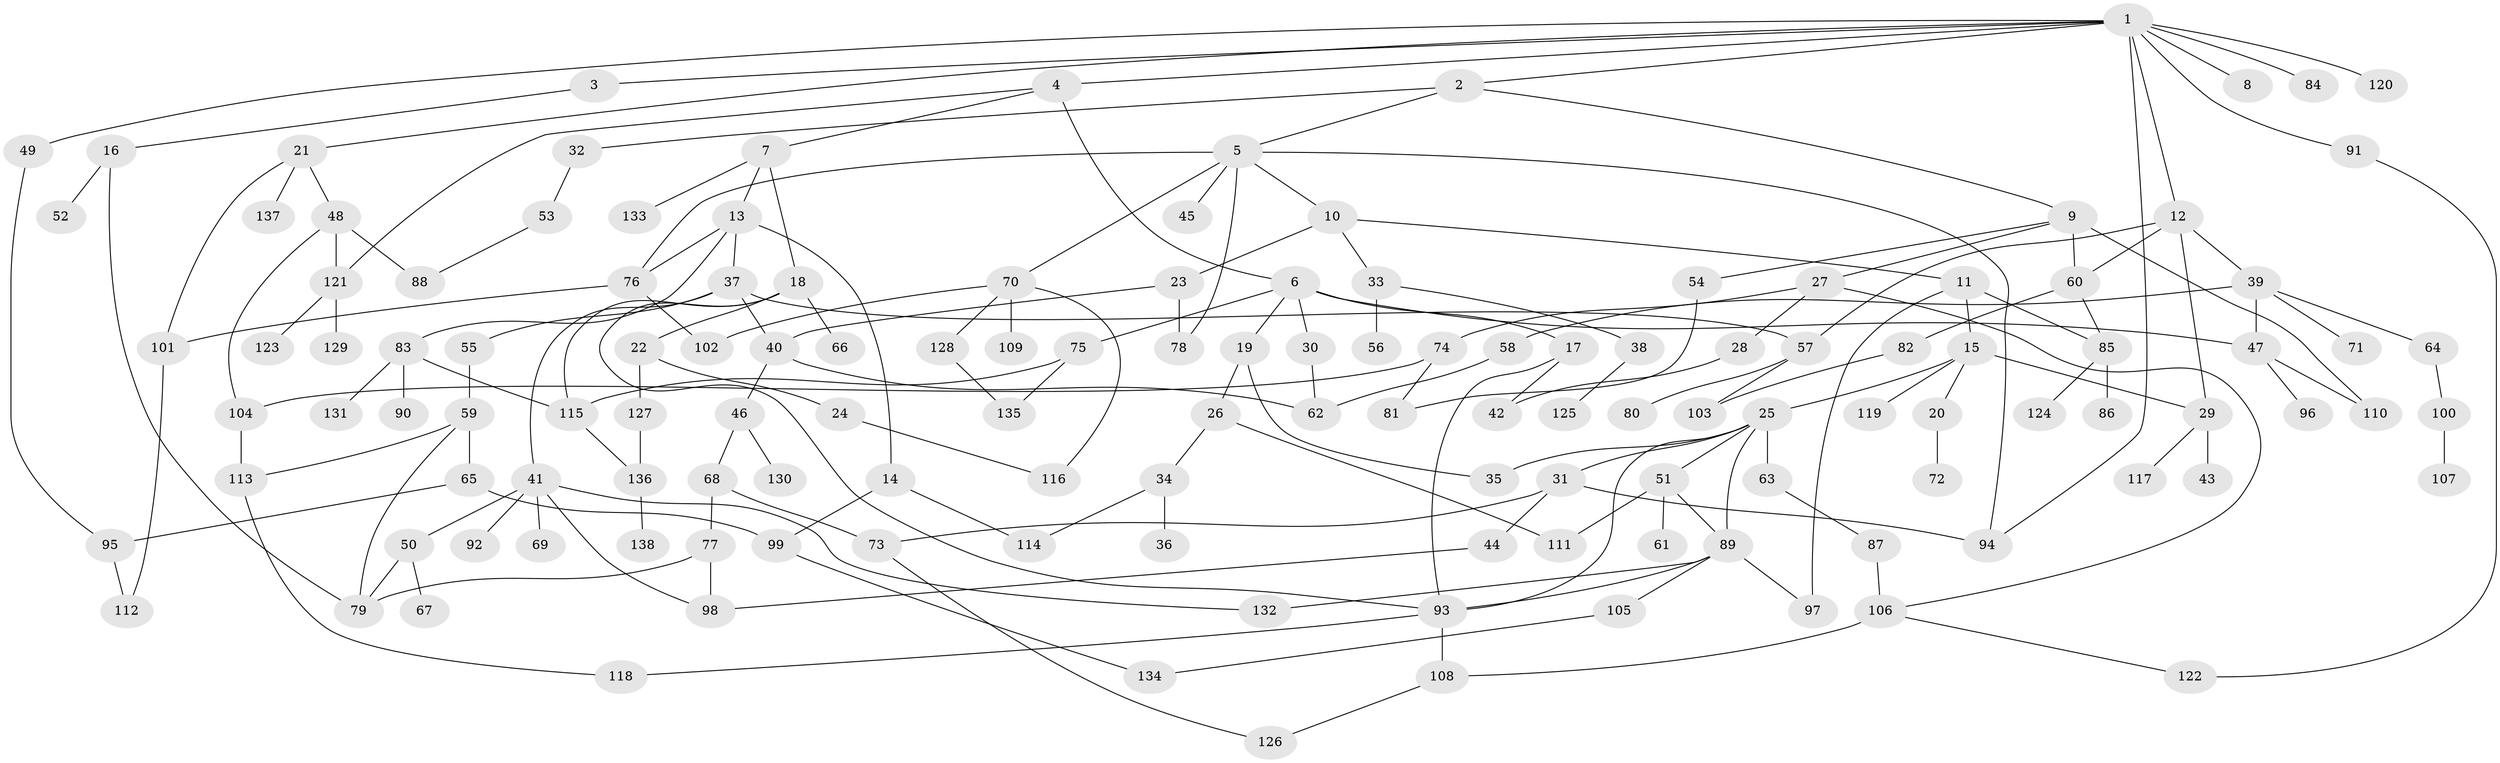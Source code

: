 // coarse degree distribution, {11: 0.010638297872340425, 9: 0.02127659574468085, 3: 0.2127659574468085, 8: 0.010638297872340425, 1: 0.2765957446808511, 7: 0.06382978723404255, 6: 0.031914893617021274, 2: 0.22340425531914893, 4: 0.07446808510638298, 5: 0.07446808510638298}
// Generated by graph-tools (version 1.1) at 2025/23/03/03/25 07:23:31]
// undirected, 138 vertices, 188 edges
graph export_dot {
graph [start="1"]
  node [color=gray90,style=filled];
  1;
  2;
  3;
  4;
  5;
  6;
  7;
  8;
  9;
  10;
  11;
  12;
  13;
  14;
  15;
  16;
  17;
  18;
  19;
  20;
  21;
  22;
  23;
  24;
  25;
  26;
  27;
  28;
  29;
  30;
  31;
  32;
  33;
  34;
  35;
  36;
  37;
  38;
  39;
  40;
  41;
  42;
  43;
  44;
  45;
  46;
  47;
  48;
  49;
  50;
  51;
  52;
  53;
  54;
  55;
  56;
  57;
  58;
  59;
  60;
  61;
  62;
  63;
  64;
  65;
  66;
  67;
  68;
  69;
  70;
  71;
  72;
  73;
  74;
  75;
  76;
  77;
  78;
  79;
  80;
  81;
  82;
  83;
  84;
  85;
  86;
  87;
  88;
  89;
  90;
  91;
  92;
  93;
  94;
  95;
  96;
  97;
  98;
  99;
  100;
  101;
  102;
  103;
  104;
  105;
  106;
  107;
  108;
  109;
  110;
  111;
  112;
  113;
  114;
  115;
  116;
  117;
  118;
  119;
  120;
  121;
  122;
  123;
  124;
  125;
  126;
  127;
  128;
  129;
  130;
  131;
  132;
  133;
  134;
  135;
  136;
  137;
  138;
  1 -- 2;
  1 -- 3;
  1 -- 4;
  1 -- 8;
  1 -- 12;
  1 -- 21;
  1 -- 49;
  1 -- 84;
  1 -- 91;
  1 -- 120;
  1 -- 94;
  2 -- 5;
  2 -- 9;
  2 -- 32;
  3 -- 16;
  4 -- 6;
  4 -- 7;
  4 -- 121;
  5 -- 10;
  5 -- 45;
  5 -- 70;
  5 -- 76;
  5 -- 94;
  5 -- 78;
  6 -- 17;
  6 -- 19;
  6 -- 30;
  6 -- 47;
  6 -- 75;
  7 -- 13;
  7 -- 18;
  7 -- 133;
  9 -- 27;
  9 -- 54;
  9 -- 110;
  9 -- 60;
  10 -- 11;
  10 -- 23;
  10 -- 33;
  11 -- 15;
  11 -- 85;
  11 -- 97;
  12 -- 29;
  12 -- 39;
  12 -- 60;
  12 -- 57;
  13 -- 14;
  13 -- 37;
  13 -- 83;
  13 -- 76;
  14 -- 99;
  14 -- 114;
  15 -- 20;
  15 -- 25;
  15 -- 119;
  15 -- 29;
  16 -- 52;
  16 -- 79;
  17 -- 93;
  17 -- 42;
  18 -- 22;
  18 -- 66;
  18 -- 93;
  18 -- 115;
  19 -- 26;
  19 -- 35;
  20 -- 72;
  21 -- 48;
  21 -- 137;
  21 -- 101;
  22 -- 24;
  22 -- 127;
  23 -- 40;
  23 -- 78;
  24 -- 116;
  25 -- 31;
  25 -- 51;
  25 -- 63;
  25 -- 93;
  25 -- 89;
  25 -- 35;
  26 -- 34;
  26 -- 111;
  27 -- 28;
  27 -- 74;
  27 -- 106;
  28 -- 42;
  29 -- 43;
  29 -- 117;
  30 -- 62;
  31 -- 44;
  31 -- 73;
  31 -- 94;
  32 -- 53;
  33 -- 38;
  33 -- 56;
  34 -- 36;
  34 -- 114;
  37 -- 41;
  37 -- 55;
  37 -- 57;
  37 -- 40;
  38 -- 125;
  39 -- 58;
  39 -- 64;
  39 -- 71;
  39 -- 47;
  40 -- 46;
  40 -- 62;
  41 -- 50;
  41 -- 69;
  41 -- 92;
  41 -- 132;
  41 -- 98;
  44 -- 98;
  46 -- 68;
  46 -- 130;
  47 -- 96;
  47 -- 110;
  48 -- 104;
  48 -- 88;
  48 -- 121;
  49 -- 95;
  50 -- 67;
  50 -- 79;
  51 -- 61;
  51 -- 89;
  51 -- 111;
  53 -- 88;
  54 -- 81;
  55 -- 59;
  57 -- 80;
  57 -- 103;
  58 -- 62;
  59 -- 65;
  59 -- 79;
  59 -- 113;
  60 -- 82;
  60 -- 85;
  63 -- 87;
  64 -- 100;
  65 -- 95;
  65 -- 99;
  68 -- 77;
  68 -- 73;
  70 -- 102;
  70 -- 109;
  70 -- 128;
  70 -- 116;
  73 -- 126;
  74 -- 81;
  74 -- 104;
  75 -- 135;
  75 -- 115;
  76 -- 101;
  76 -- 102;
  77 -- 98;
  77 -- 79;
  82 -- 103;
  83 -- 90;
  83 -- 115;
  83 -- 131;
  85 -- 86;
  85 -- 124;
  87 -- 106;
  89 -- 97;
  89 -- 105;
  89 -- 132;
  89 -- 93;
  91 -- 122;
  93 -- 108;
  93 -- 118;
  95 -- 112;
  99 -- 134;
  100 -- 107;
  101 -- 112;
  104 -- 113;
  105 -- 134;
  106 -- 122;
  106 -- 108;
  108 -- 126;
  113 -- 118;
  115 -- 136;
  121 -- 123;
  121 -- 129;
  127 -- 136;
  128 -- 135;
  136 -- 138;
}
